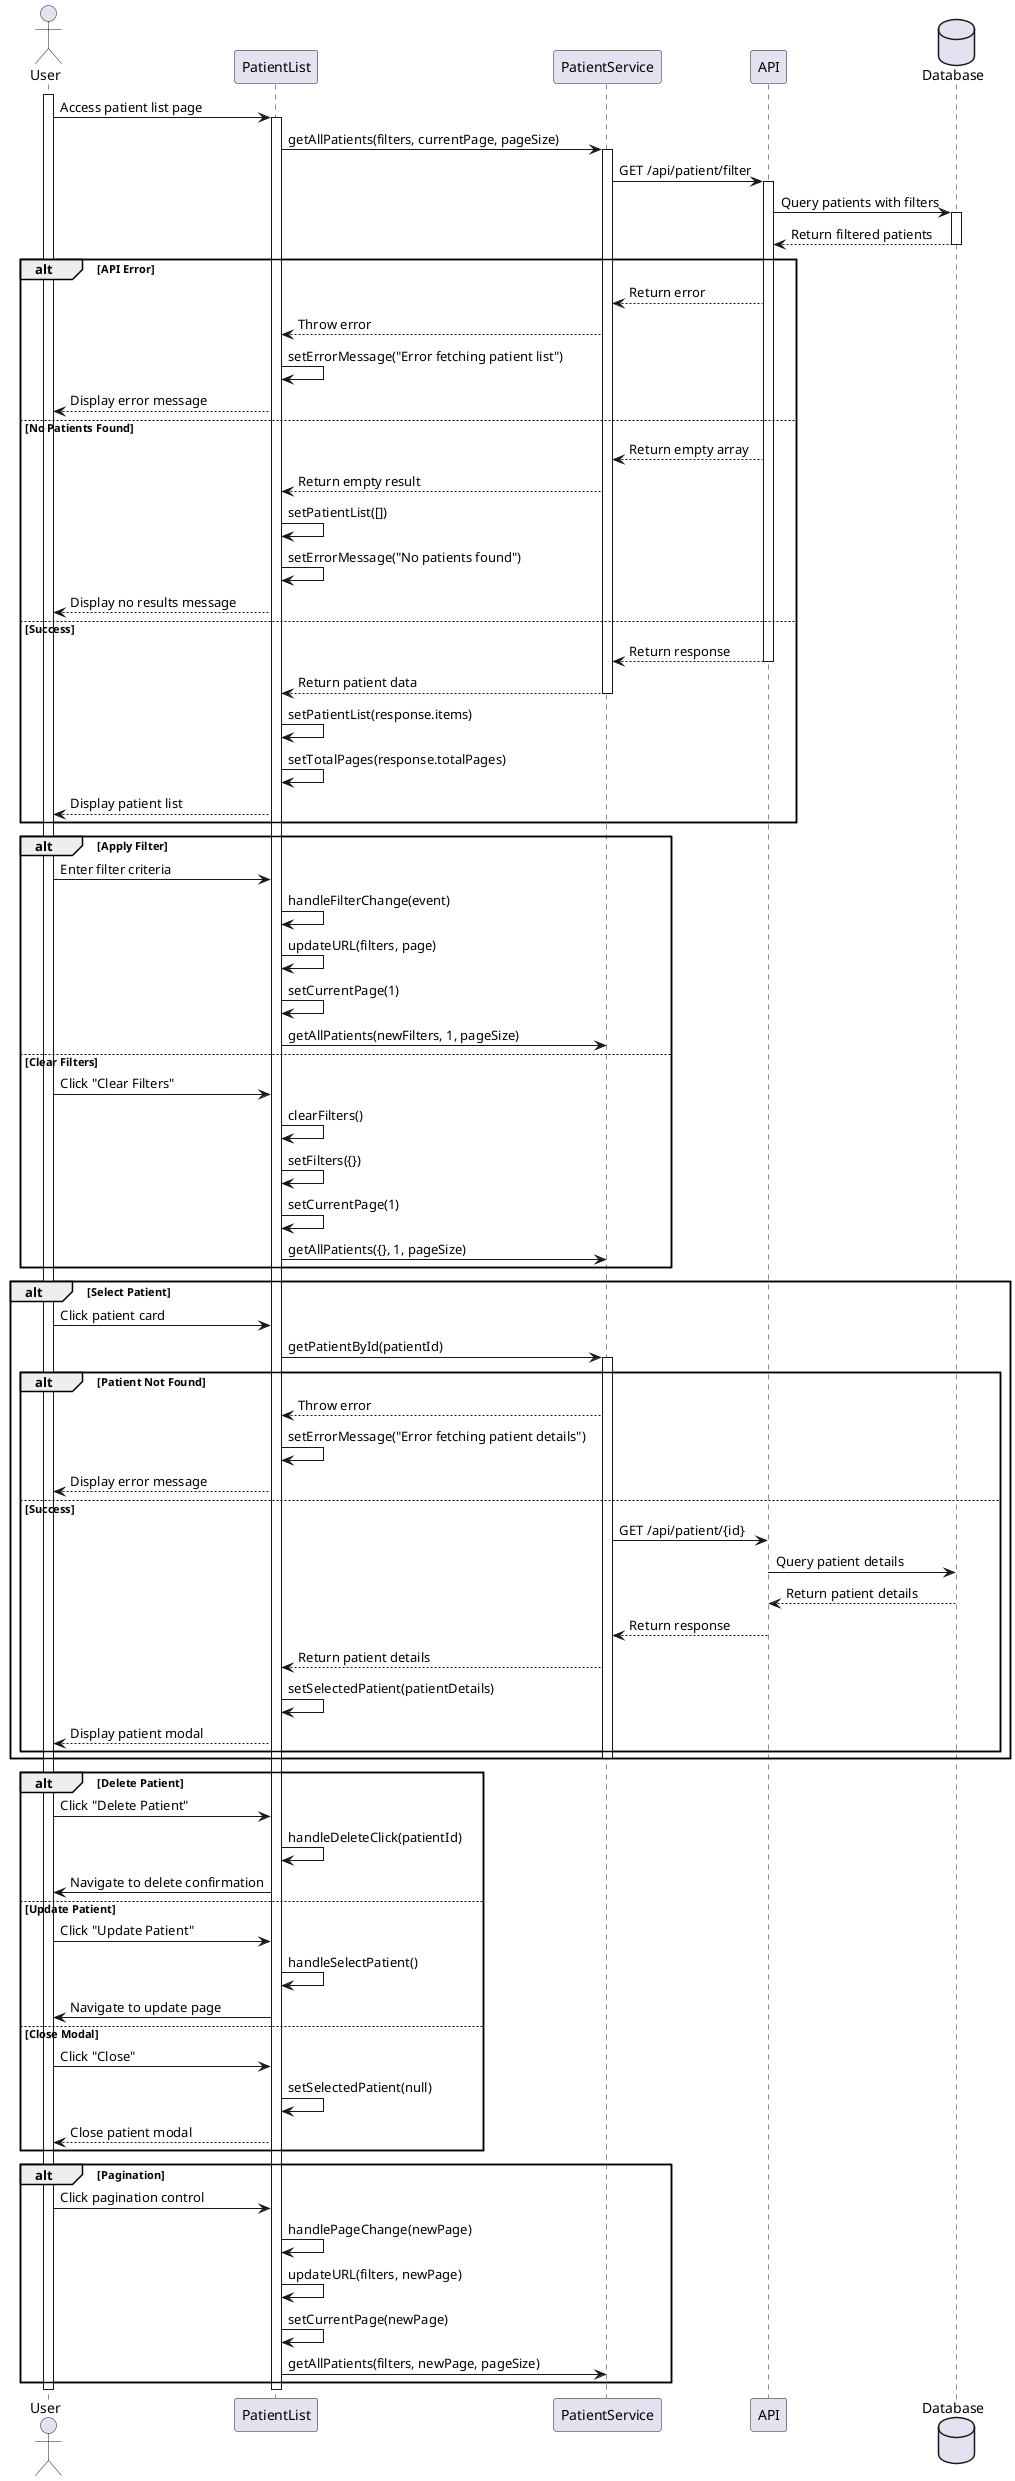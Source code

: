 @startuml PatientList Sequence Diagram

actor User
participant PatientList
participant PatientService
participant API
database Database

activate User

User -> PatientList: Access patient list page
activate PatientList

PatientList -> PatientService: getAllPatients(filters, currentPage, pageSize)
activate PatientService

PatientService -> API: GET /api/patient/filter
activate API

API -> Database: Query patients with filters
activate Database
Database --> API: Return filtered patients
deactivate Database

alt API Error
    API --> PatientService: Return error
    PatientService --> PatientList: Throw error
    PatientList -> PatientList: setErrorMessage("Error fetching patient list")
    PatientList --> User: Display error message
else No Patients Found
    API --> PatientService: Return empty array
    PatientService --> PatientList: Return empty result
    PatientList -> PatientList: setPatientList([])
    PatientList -> PatientList: setErrorMessage("No patients found")
    PatientList --> User: Display no results message
else Success
    API --> PatientService: Return response
    deactivate API
    PatientService --> PatientList: Return patient data
    deactivate PatientService
    PatientList -> PatientList: setPatientList(response.items)
    PatientList -> PatientList: setTotalPages(response.totalPages)
    PatientList --> User: Display patient list
end

alt Apply Filter
    User -> PatientList: Enter filter criteria
    PatientList -> PatientList: handleFilterChange(event)
    PatientList -> PatientList: updateURL(filters, page)
    PatientList -> PatientList: setCurrentPage(1)
    PatientList -> PatientService: getAllPatients(newFilters, 1, pageSize)
else Clear Filters
    User -> PatientList: Click "Clear Filters"
    PatientList -> PatientList: clearFilters()
    PatientList -> PatientList: setFilters({})
    PatientList -> PatientList: setCurrentPage(1)
    PatientList -> PatientService: getAllPatients({}, 1, pageSize)
end

alt Select Patient
    User -> PatientList: Click patient card
    PatientList -> PatientService: getPatientById(patientId)
    activate PatientService

    alt Patient Not Found
        PatientService --> PatientList: Throw error
        PatientList -> PatientList: setErrorMessage("Error fetching patient details")
        PatientList --> User: Display error message
    else Success
        PatientService -> API: GET /api/patient/{id}
        API -> Database: Query patient details
        Database --> API: Return patient details
        API --> PatientService: Return response
        PatientService --> PatientList: Return patient details
        PatientList -> PatientList: setSelectedPatient(patientDetails)
        PatientList --> User: Display patient modal
    end
    deactivate PatientService
end

alt Delete Patient
    User -> PatientList: Click "Delete Patient"
    PatientList -> PatientList: handleDeleteClick(patientId)
    PatientList -> User: Navigate to delete confirmation
else Update Patient
    User -> PatientList: Click "Update Patient"
    PatientList -> PatientList: handleSelectPatient()
    PatientList -> User: Navigate to update page
else Close Modal
    User -> PatientList: Click "Close"
    PatientList -> PatientList: setSelectedPatient(null)
    PatientList --> User: Close patient modal
end

alt Pagination
    User -> PatientList: Click pagination control
    PatientList -> PatientList: handlePageChange(newPage)
    PatientList -> PatientList: updateURL(filters, newPage)
    PatientList -> PatientList: setCurrentPage(newPage)
    PatientList -> PatientService: getAllPatients(filters, newPage, pageSize)
end

deactivate PatientList
deactivate User

@enduml